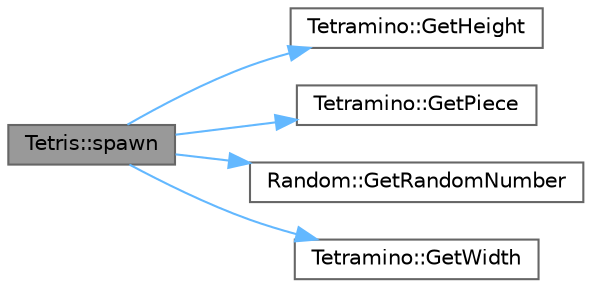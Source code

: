 digraph "Tetris::spawn"
{
 // LATEX_PDF_SIZE
  bgcolor="transparent";
  edge [fontname=Helvetica,fontsize=10,labelfontname=Helvetica,labelfontsize=10];
  node [fontname=Helvetica,fontsize=10,shape=box,height=0.2,width=0.4];
  rankdir="LR";
  Node1 [id="Node000001",label="Tetris::spawn",height=0.2,width=0.4,color="gray40", fillcolor="grey60", style="filled", fontcolor="black",tooltip="Spawns the given tetramino at the given position; if it cant spawn it sets last_spawn to null."];
  Node1 -> Node2 [id="edge1_Node000001_Node000002",color="steelblue1",style="solid",tooltip=" "];
  Node2 [id="Node000002",label="Tetramino::GetHeight",height=0.2,width=0.4,color="grey40", fillcolor="white", style="filled",URL="$class_tetramino.html#aacc759c92a20295cb5e2a04de5aa84c2",tooltip=" "];
  Node1 -> Node3 [id="edge2_Node000001_Node000003",color="steelblue1",style="solid",tooltip=" "];
  Node3 [id="Node000003",label="Tetramino::GetPiece",height=0.2,width=0.4,color="grey40", fillcolor="white", style="filled",URL="$class_tetramino.html#ae09e94695247393ee10108af3cfaced1",tooltip=" "];
  Node1 -> Node4 [id="edge3_Node000001_Node000004",color="steelblue1",style="solid",tooltip=" "];
  Node4 [id="Node000004",label="Random::GetRandomNumber",height=0.2,width=0.4,color="grey40", fillcolor="white", style="filled",URL="$class_random.html#a93662e2f7251ac63b49614404a6c91e3",tooltip=" "];
  Node1 -> Node5 [id="edge4_Node000001_Node000005",color="steelblue1",style="solid",tooltip=" "];
  Node5 [id="Node000005",label="Tetramino::GetWidth",height=0.2,width=0.4,color="grey40", fillcolor="white", style="filled",URL="$class_tetramino.html#ae2e5046b0871330f5c27f7389c5ba247",tooltip=" "];
}

